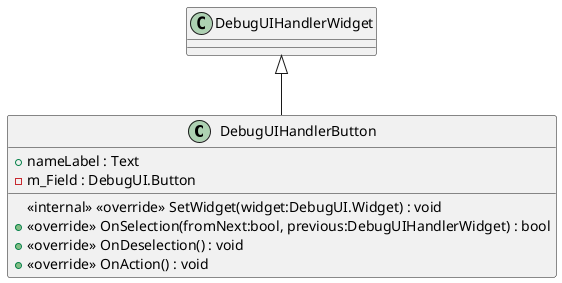 @startuml
class DebugUIHandlerButton {
    + nameLabel : Text
    - m_Field : DebugUI.Button
    <<internal>> <<override>> SetWidget(widget:DebugUI.Widget) : void
    + <<override>> OnSelection(fromNext:bool, previous:DebugUIHandlerWidget) : bool
    + <<override>> OnDeselection() : void
    + <<override>> OnAction() : void
}
DebugUIHandlerWidget <|-- DebugUIHandlerButton
@enduml
